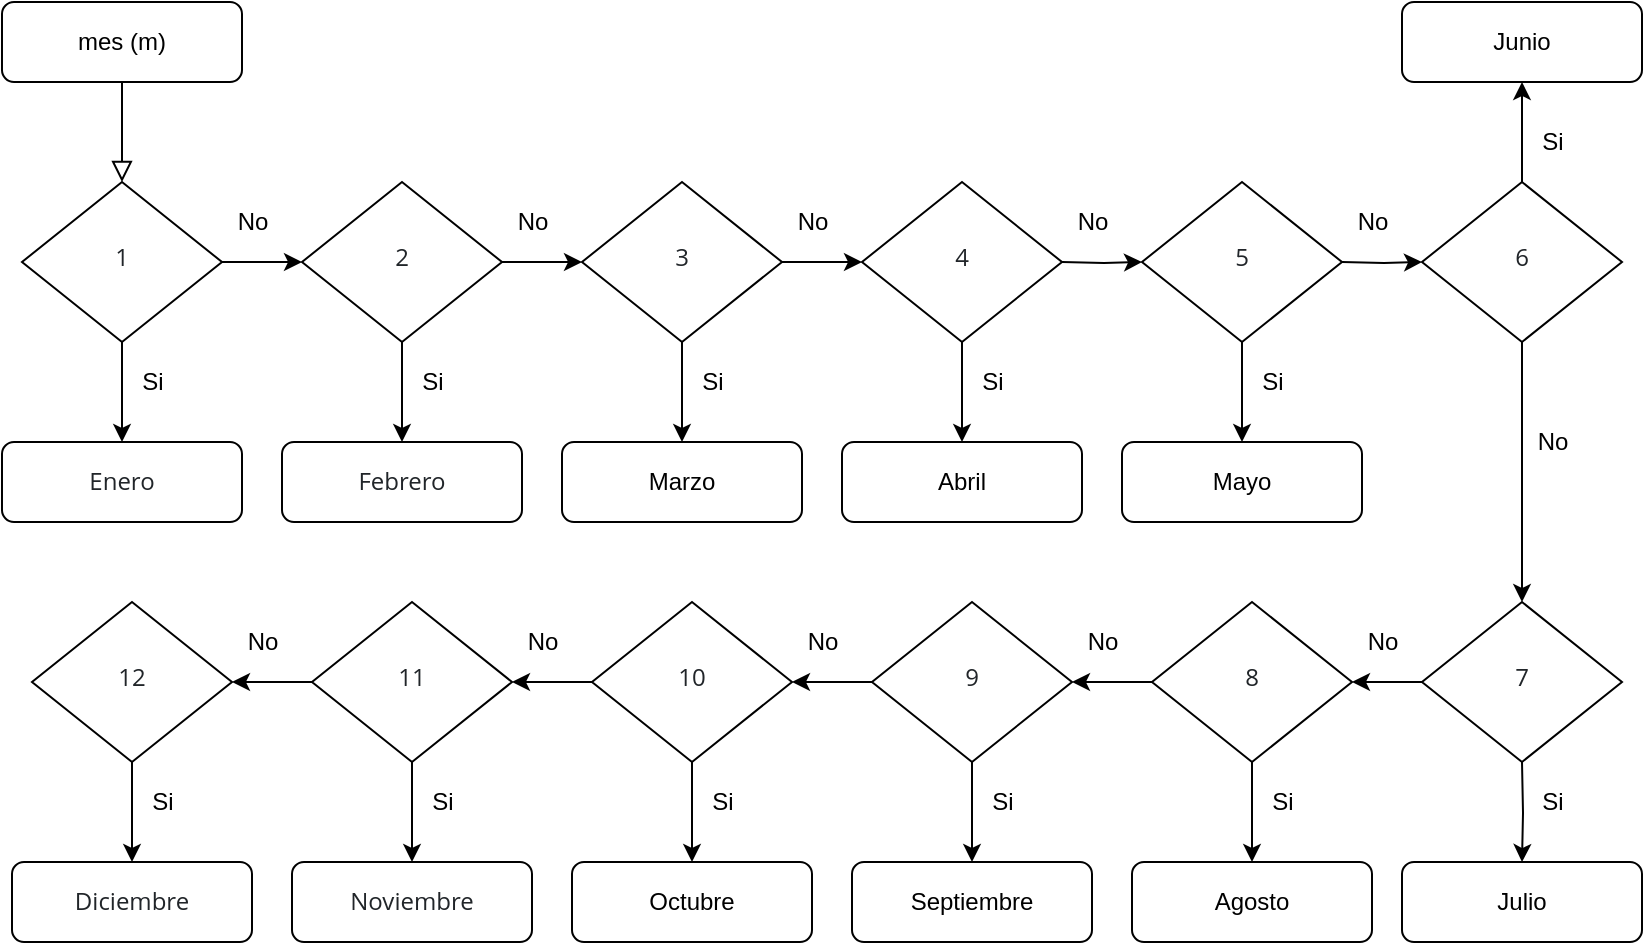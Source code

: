 <mxfile version="16.5.6" type="device"><diagram id="C5RBs43oDa-KdzZeNtuy" name="Page-1"><mxGraphModel dx="1038" dy="585" grid="1" gridSize="10" guides="1" tooltips="1" connect="1" arrows="1" fold="1" page="1" pageScale="1" pageWidth="827" pageHeight="1169" math="0" shadow="0"><root><mxCell id="WIyWlLk6GJQsqaUBKTNV-0"/><mxCell id="WIyWlLk6GJQsqaUBKTNV-1" parent="WIyWlLk6GJQsqaUBKTNV-0"/><mxCell id="aySRUCtTqb0Mr2rGEPYS-0" value="" style="rounded=0;html=1;jettySize=auto;orthogonalLoop=1;fontSize=11;endArrow=block;endFill=0;endSize=8;strokeWidth=1;shadow=0;labelBackgroundColor=none;edgeStyle=orthogonalEdgeStyle;" edge="1" parent="WIyWlLk6GJQsqaUBKTNV-1" source="aySRUCtTqb0Mr2rGEPYS-1" target="aySRUCtTqb0Mr2rGEPYS-4"><mxGeometry relative="1" as="geometry"/></mxCell><mxCell id="aySRUCtTqb0Mr2rGEPYS-1" value="mes (m)" style="rounded=1;whiteSpace=wrap;html=1;fontSize=12;glass=0;strokeWidth=1;shadow=0;" vertex="1" parent="WIyWlLk6GJQsqaUBKTNV-1"><mxGeometry width="120" height="40" as="geometry"/></mxCell><mxCell id="aySRUCtTqb0Mr2rGEPYS-2" value="" style="edgeStyle=orthogonalEdgeStyle;rounded=0;orthogonalLoop=1;jettySize=auto;html=1;" edge="1" parent="WIyWlLk6GJQsqaUBKTNV-1" source="aySRUCtTqb0Mr2rGEPYS-4" target="aySRUCtTqb0Mr2rGEPYS-5"><mxGeometry relative="1" as="geometry"/></mxCell><mxCell id="aySRUCtTqb0Mr2rGEPYS-3" value="" style="edgeStyle=orthogonalEdgeStyle;rounded=0;orthogonalLoop=1;jettySize=auto;html=1;" edge="1" parent="WIyWlLk6GJQsqaUBKTNV-1" source="aySRUCtTqb0Mr2rGEPYS-4" target="aySRUCtTqb0Mr2rGEPYS-9"><mxGeometry relative="1" as="geometry"/></mxCell><mxCell id="aySRUCtTqb0Mr2rGEPYS-4" value="&lt;span style=&quot;color: rgb(33 , 37 , 41) ; font-family: &amp;#34;open sans&amp;#34; , sans-serif ; text-align: left ; background-color: rgba(255 , 255 , 255 , 0.85)&quot;&gt;&lt;font style=&quot;font-size: 12px&quot;&gt;1&lt;/font&gt;&lt;/span&gt;" style="rhombus;whiteSpace=wrap;html=1;shadow=0;fontFamily=Helvetica;fontSize=12;align=center;strokeWidth=1;spacing=6;spacingTop=-4;" vertex="1" parent="WIyWlLk6GJQsqaUBKTNV-1"><mxGeometry x="10" y="90" width="100" height="80" as="geometry"/></mxCell><mxCell id="aySRUCtTqb0Mr2rGEPYS-5" value="&lt;span style=&quot;color: rgb(33 , 37 , 41) ; font-family: &amp;#34;open sans&amp;#34; , sans-serif ; text-align: left ; background-color: rgba(255 , 255 , 255 , 0.85)&quot;&gt;&lt;font style=&quot;font-size: 12px&quot;&gt;Enero&lt;/font&gt;&lt;/span&gt;" style="rounded=1;whiteSpace=wrap;html=1;fontSize=12;glass=0;strokeWidth=1;shadow=0;" vertex="1" parent="WIyWlLk6GJQsqaUBKTNV-1"><mxGeometry y="220" width="120" height="40" as="geometry"/></mxCell><mxCell id="aySRUCtTqb0Mr2rGEPYS-6" value="Si" style="text;html=1;resizable=0;autosize=1;align=center;verticalAlign=middle;points=[];fillColor=none;strokeColor=none;rounded=0;" vertex="1" parent="WIyWlLk6GJQsqaUBKTNV-1"><mxGeometry x="60" y="180" width="30" height="20" as="geometry"/></mxCell><mxCell id="aySRUCtTqb0Mr2rGEPYS-7" value="" style="edgeStyle=orthogonalEdgeStyle;rounded=0;orthogonalLoop=1;jettySize=auto;html=1;" edge="1" parent="WIyWlLk6GJQsqaUBKTNV-1" source="aySRUCtTqb0Mr2rGEPYS-9" target="aySRUCtTqb0Mr2rGEPYS-10"><mxGeometry relative="1" as="geometry"/></mxCell><mxCell id="aySRUCtTqb0Mr2rGEPYS-8" value="" style="edgeStyle=orthogonalEdgeStyle;rounded=0;orthogonalLoop=1;jettySize=auto;html=1;" edge="1" parent="WIyWlLk6GJQsqaUBKTNV-1" source="aySRUCtTqb0Mr2rGEPYS-9" target="aySRUCtTqb0Mr2rGEPYS-14"><mxGeometry relative="1" as="geometry"/></mxCell><mxCell id="aySRUCtTqb0Mr2rGEPYS-9" value="&lt;span style=&quot;color: rgb(33 , 37 , 41) ; font-family: &amp;#34;open sans&amp;#34; , sans-serif ; text-align: left ; background-color: rgba(255 , 255 , 255 , 0.85)&quot;&gt;&lt;font style=&quot;font-size: 12px&quot;&gt;2&lt;/font&gt;&lt;/span&gt;" style="rhombus;whiteSpace=wrap;html=1;shadow=0;fontFamily=Helvetica;fontSize=12;align=center;strokeWidth=1;spacing=6;spacingTop=-4;" vertex="1" parent="WIyWlLk6GJQsqaUBKTNV-1"><mxGeometry x="150" y="90" width="100" height="80" as="geometry"/></mxCell><mxCell id="aySRUCtTqb0Mr2rGEPYS-10" value="&lt;div style=&quot;text-align: left&quot;&gt;&lt;font color=&quot;#212529&quot; face=&quot;open sans, sans-serif&quot;&gt;&lt;span style=&quot;background-color: rgba(255 , 255 , 255 , 0.85)&quot;&gt;Febrero&lt;/span&gt;&lt;/font&gt;&lt;/div&gt;" style="rounded=1;whiteSpace=wrap;html=1;fontSize=12;glass=0;strokeWidth=1;shadow=0;" vertex="1" parent="WIyWlLk6GJQsqaUBKTNV-1"><mxGeometry x="140" y="220" width="120" height="40" as="geometry"/></mxCell><mxCell id="aySRUCtTqb0Mr2rGEPYS-11" value="Si" style="text;html=1;resizable=0;autosize=1;align=center;verticalAlign=middle;points=[];fillColor=none;strokeColor=none;rounded=0;" vertex="1" parent="WIyWlLk6GJQsqaUBKTNV-1"><mxGeometry x="200" y="180" width="30" height="20" as="geometry"/></mxCell><mxCell id="aySRUCtTqb0Mr2rGEPYS-12" value="" style="edgeStyle=orthogonalEdgeStyle;rounded=0;orthogonalLoop=1;jettySize=auto;html=1;" edge="1" parent="WIyWlLk6GJQsqaUBKTNV-1" source="aySRUCtTqb0Mr2rGEPYS-14" target="aySRUCtTqb0Mr2rGEPYS-15"><mxGeometry relative="1" as="geometry"/></mxCell><mxCell id="aySRUCtTqb0Mr2rGEPYS-13" value="" style="edgeStyle=orthogonalEdgeStyle;rounded=0;orthogonalLoop=1;jettySize=auto;html=1;" edge="1" parent="WIyWlLk6GJQsqaUBKTNV-1" source="aySRUCtTqb0Mr2rGEPYS-14" target="aySRUCtTqb0Mr2rGEPYS-18"><mxGeometry relative="1" as="geometry"/></mxCell><mxCell id="aySRUCtTqb0Mr2rGEPYS-14" value="&lt;span style=&quot;color: rgb(33 , 37 , 41) ; font-family: &amp;#34;open sans&amp;#34; , sans-serif ; text-align: left ; background-color: rgba(255 , 255 , 255 , 0.85)&quot;&gt;&lt;font style=&quot;font-size: 12px&quot;&gt;3&lt;/font&gt;&lt;/span&gt;" style="rhombus;whiteSpace=wrap;html=1;shadow=0;fontFamily=Helvetica;fontSize=12;align=center;strokeWidth=1;spacing=6;spacingTop=-4;" vertex="1" parent="WIyWlLk6GJQsqaUBKTNV-1"><mxGeometry x="290" y="90" width="100" height="80" as="geometry"/></mxCell><mxCell id="aySRUCtTqb0Mr2rGEPYS-15" value="Marzo" style="rounded=1;whiteSpace=wrap;html=1;fontSize=12;glass=0;strokeWidth=1;shadow=0;" vertex="1" parent="WIyWlLk6GJQsqaUBKTNV-1"><mxGeometry x="280" y="220" width="120" height="40" as="geometry"/></mxCell><mxCell id="aySRUCtTqb0Mr2rGEPYS-16" value="Si" style="text;html=1;resizable=0;autosize=1;align=center;verticalAlign=middle;points=[];fillColor=none;strokeColor=none;rounded=0;" vertex="1" parent="WIyWlLk6GJQsqaUBKTNV-1"><mxGeometry x="340" y="180" width="30" height="20" as="geometry"/></mxCell><mxCell id="aySRUCtTqb0Mr2rGEPYS-17" value="" style="edgeStyle=orthogonalEdgeStyle;rounded=0;orthogonalLoop=1;jettySize=auto;html=1;" edge="1" parent="WIyWlLk6GJQsqaUBKTNV-1" source="aySRUCtTqb0Mr2rGEPYS-18" target="aySRUCtTqb0Mr2rGEPYS-19"><mxGeometry relative="1" as="geometry"/></mxCell><mxCell id="aySRUCtTqb0Mr2rGEPYS-18" value="&lt;span style=&quot;color: rgb(33 , 37 , 41) ; font-family: &amp;#34;open sans&amp;#34; , sans-serif ; text-align: left ; background-color: rgba(255 , 255 , 255 , 0.85)&quot;&gt;&lt;font style=&quot;font-size: 12px&quot;&gt;4&lt;/font&gt;&lt;/span&gt;" style="rhombus;whiteSpace=wrap;html=1;shadow=0;fontFamily=Helvetica;fontSize=12;align=center;strokeWidth=1;spacing=6;spacingTop=-4;" vertex="1" parent="WIyWlLk6GJQsqaUBKTNV-1"><mxGeometry x="430" y="90" width="100" height="80" as="geometry"/></mxCell><mxCell id="aySRUCtTqb0Mr2rGEPYS-19" value="Abril" style="rounded=1;whiteSpace=wrap;html=1;fontSize=12;glass=0;strokeWidth=1;shadow=0;" vertex="1" parent="WIyWlLk6GJQsqaUBKTNV-1"><mxGeometry x="420" y="220" width="120" height="40" as="geometry"/></mxCell><mxCell id="aySRUCtTqb0Mr2rGEPYS-20" value="Si" style="text;html=1;resizable=0;autosize=1;align=center;verticalAlign=middle;points=[];fillColor=none;strokeColor=none;rounded=0;" vertex="1" parent="WIyWlLk6GJQsqaUBKTNV-1"><mxGeometry x="480" y="180" width="30" height="20" as="geometry"/></mxCell><mxCell id="aySRUCtTqb0Mr2rGEPYS-21" value="No" style="text;html=1;resizable=0;autosize=1;align=center;verticalAlign=middle;points=[];fillColor=none;strokeColor=none;rounded=0;" vertex="1" parent="WIyWlLk6GJQsqaUBKTNV-1"><mxGeometry x="110" y="100" width="30" height="20" as="geometry"/></mxCell><mxCell id="aySRUCtTqb0Mr2rGEPYS-22" value="No" style="text;html=1;resizable=0;autosize=1;align=center;verticalAlign=middle;points=[];fillColor=none;strokeColor=none;rounded=0;" vertex="1" parent="WIyWlLk6GJQsqaUBKTNV-1"><mxGeometry x="250" y="100" width="30" height="20" as="geometry"/></mxCell><mxCell id="aySRUCtTqb0Mr2rGEPYS-23" value="No" style="text;html=1;resizable=0;autosize=1;align=center;verticalAlign=middle;points=[];fillColor=none;strokeColor=none;rounded=0;" vertex="1" parent="WIyWlLk6GJQsqaUBKTNV-1"><mxGeometry x="390" y="100" width="30" height="20" as="geometry"/></mxCell><mxCell id="aySRUCtTqb0Mr2rGEPYS-24" value="" style="edgeStyle=orthogonalEdgeStyle;rounded=0;orthogonalLoop=1;jettySize=auto;html=1;" edge="1" parent="WIyWlLk6GJQsqaUBKTNV-1" target="aySRUCtTqb0Mr2rGEPYS-26"><mxGeometry relative="1" as="geometry"><mxPoint x="530" y="130" as="sourcePoint"/></mxGeometry></mxCell><mxCell id="aySRUCtTqb0Mr2rGEPYS-25" value="" style="edgeStyle=orthogonalEdgeStyle;rounded=0;orthogonalLoop=1;jettySize=auto;html=1;" edge="1" parent="WIyWlLk6GJQsqaUBKTNV-1" source="aySRUCtTqb0Mr2rGEPYS-26" target="aySRUCtTqb0Mr2rGEPYS-27"><mxGeometry relative="1" as="geometry"/></mxCell><mxCell id="aySRUCtTqb0Mr2rGEPYS-26" value="&lt;span style=&quot;color: rgb(33 , 37 , 41) ; font-family: &amp;#34;open sans&amp;#34; , sans-serif ; text-align: left ; background-color: rgba(255 , 255 , 255 , 0.85)&quot;&gt;&lt;font style=&quot;font-size: 12px&quot;&gt;5&lt;/font&gt;&lt;/span&gt;" style="rhombus;whiteSpace=wrap;html=1;shadow=0;fontFamily=Helvetica;fontSize=12;align=center;strokeWidth=1;spacing=6;spacingTop=-4;" vertex="1" parent="WIyWlLk6GJQsqaUBKTNV-1"><mxGeometry x="570" y="90" width="100" height="80" as="geometry"/></mxCell><mxCell id="aySRUCtTqb0Mr2rGEPYS-27" value="Mayo" style="rounded=1;whiteSpace=wrap;html=1;fontSize=12;glass=0;strokeWidth=1;shadow=0;" vertex="1" parent="WIyWlLk6GJQsqaUBKTNV-1"><mxGeometry x="560" y="220" width="120" height="40" as="geometry"/></mxCell><mxCell id="aySRUCtTqb0Mr2rGEPYS-28" value="Si" style="text;html=1;resizable=0;autosize=1;align=center;verticalAlign=middle;points=[];fillColor=none;strokeColor=none;rounded=0;" vertex="1" parent="WIyWlLk6GJQsqaUBKTNV-1"><mxGeometry x="620" y="180" width="30" height="20" as="geometry"/></mxCell><mxCell id="aySRUCtTqb0Mr2rGEPYS-29" value="No" style="text;html=1;resizable=0;autosize=1;align=center;verticalAlign=middle;points=[];fillColor=none;strokeColor=none;rounded=0;" vertex="1" parent="WIyWlLk6GJQsqaUBKTNV-1"><mxGeometry x="530" y="100" width="30" height="20" as="geometry"/></mxCell><mxCell id="aySRUCtTqb0Mr2rGEPYS-30" value="" style="edgeStyle=orthogonalEdgeStyle;rounded=0;orthogonalLoop=1;jettySize=auto;html=1;" edge="1" parent="WIyWlLk6GJQsqaUBKTNV-1" target="aySRUCtTqb0Mr2rGEPYS-32"><mxGeometry relative="1" as="geometry"><mxPoint x="670" y="130" as="sourcePoint"/></mxGeometry></mxCell><mxCell id="aySRUCtTqb0Mr2rGEPYS-37" value="" style="edgeStyle=orthogonalEdgeStyle;rounded=0;orthogonalLoop=1;jettySize=auto;html=1;" edge="1" parent="WIyWlLk6GJQsqaUBKTNV-1" source="aySRUCtTqb0Mr2rGEPYS-32" target="aySRUCtTqb0Mr2rGEPYS-33"><mxGeometry relative="1" as="geometry"/></mxCell><mxCell id="aySRUCtTqb0Mr2rGEPYS-79" value="" style="edgeStyle=orthogonalEdgeStyle;rounded=0;orthogonalLoop=1;jettySize=auto;html=1;" edge="1" parent="WIyWlLk6GJQsqaUBKTNV-1" source="aySRUCtTqb0Mr2rGEPYS-32" target="aySRUCtTqb0Mr2rGEPYS-78"><mxGeometry relative="1" as="geometry"/></mxCell><mxCell id="aySRUCtTqb0Mr2rGEPYS-32" value="&lt;span style=&quot;color: rgb(33 , 37 , 41) ; font-family: &amp;#34;open sans&amp;#34; , sans-serif ; text-align: left ; background-color: rgba(255 , 255 , 255 , 0.85)&quot;&gt;&lt;font style=&quot;font-size: 12px&quot;&gt;6&lt;/font&gt;&lt;/span&gt;" style="rhombus;whiteSpace=wrap;html=1;shadow=0;fontFamily=Helvetica;fontSize=12;align=center;strokeWidth=1;spacing=6;spacingTop=-4;" vertex="1" parent="WIyWlLk6GJQsqaUBKTNV-1"><mxGeometry x="710" y="90" width="100" height="80" as="geometry"/></mxCell><mxCell id="aySRUCtTqb0Mr2rGEPYS-33" value="Junio" style="rounded=1;whiteSpace=wrap;html=1;fontSize=12;glass=0;strokeWidth=1;shadow=0;" vertex="1" parent="WIyWlLk6GJQsqaUBKTNV-1"><mxGeometry x="700" width="120" height="40" as="geometry"/></mxCell><mxCell id="aySRUCtTqb0Mr2rGEPYS-34" value="Si" style="text;html=1;resizable=0;autosize=1;align=center;verticalAlign=middle;points=[];fillColor=none;strokeColor=none;rounded=0;" vertex="1" parent="WIyWlLk6GJQsqaUBKTNV-1"><mxGeometry x="760" y="60" width="30" height="20" as="geometry"/></mxCell><mxCell id="aySRUCtTqb0Mr2rGEPYS-35" value="No" style="text;html=1;resizable=0;autosize=1;align=center;verticalAlign=middle;points=[];fillColor=none;strokeColor=none;rounded=0;" vertex="1" parent="WIyWlLk6GJQsqaUBKTNV-1"><mxGeometry x="670" y="100" width="30" height="20" as="geometry"/></mxCell><mxCell id="aySRUCtTqb0Mr2rGEPYS-40" value="" style="edgeStyle=orthogonalEdgeStyle;rounded=0;orthogonalLoop=1;jettySize=auto;html=1;" edge="1" parent="WIyWlLk6GJQsqaUBKTNV-1" source="aySRUCtTqb0Mr2rGEPYS-42" target="aySRUCtTqb0Mr2rGEPYS-43"><mxGeometry relative="1" as="geometry"/></mxCell><mxCell id="aySRUCtTqb0Mr2rGEPYS-42" value="&lt;span style=&quot;color: rgb(33 , 37 , 41) ; font-family: &amp;#34;open sans&amp;#34; , sans-serif ; text-align: left ; background-color: rgba(255 , 255 , 255 , 0.85)&quot;&gt;&lt;font style=&quot;font-size: 12px&quot;&gt;12&lt;/font&gt;&lt;/span&gt;" style="rhombus;whiteSpace=wrap;html=1;shadow=0;fontFamily=Helvetica;fontSize=12;align=center;strokeWidth=1;spacing=6;spacingTop=-4;" vertex="1" parent="WIyWlLk6GJQsqaUBKTNV-1"><mxGeometry x="15" y="300" width="100" height="80" as="geometry"/></mxCell><mxCell id="aySRUCtTqb0Mr2rGEPYS-43" value="&lt;span style=&quot;color: rgb(33 , 37 , 41) ; font-family: &amp;#34;open sans&amp;#34; , sans-serif ; text-align: left ; background-color: rgba(255 , 255 , 255 , 0.85)&quot;&gt;&lt;font style=&quot;font-size: 12px&quot;&gt;Diciembre&lt;/font&gt;&lt;/span&gt;" style="rounded=1;whiteSpace=wrap;html=1;fontSize=12;glass=0;strokeWidth=1;shadow=0;" vertex="1" parent="WIyWlLk6GJQsqaUBKTNV-1"><mxGeometry x="5" y="430" width="120" height="40" as="geometry"/></mxCell><mxCell id="aySRUCtTqb0Mr2rGEPYS-44" value="Si" style="text;html=1;resizable=0;autosize=1;align=center;verticalAlign=middle;points=[];fillColor=none;strokeColor=none;rounded=0;" vertex="1" parent="WIyWlLk6GJQsqaUBKTNV-1"><mxGeometry x="65" y="390" width="30" height="20" as="geometry"/></mxCell><mxCell id="aySRUCtTqb0Mr2rGEPYS-45" value="" style="edgeStyle=orthogonalEdgeStyle;rounded=0;orthogonalLoop=1;jettySize=auto;html=1;" edge="1" parent="WIyWlLk6GJQsqaUBKTNV-1" source="aySRUCtTqb0Mr2rGEPYS-47" target="aySRUCtTqb0Mr2rGEPYS-48"><mxGeometry relative="1" as="geometry"/></mxCell><mxCell id="aySRUCtTqb0Mr2rGEPYS-69" value="" style="edgeStyle=orthogonalEdgeStyle;rounded=0;orthogonalLoop=1;jettySize=auto;html=1;" edge="1" parent="WIyWlLk6GJQsqaUBKTNV-1" source="aySRUCtTqb0Mr2rGEPYS-47" target="aySRUCtTqb0Mr2rGEPYS-42"><mxGeometry relative="1" as="geometry"/></mxCell><mxCell id="aySRUCtTqb0Mr2rGEPYS-47" value="&lt;span style=&quot;color: rgb(33 , 37 , 41) ; font-family: &amp;#34;open sans&amp;#34; , sans-serif ; text-align: left ; background-color: rgba(255 , 255 , 255 , 0.85)&quot;&gt;&lt;font style=&quot;font-size: 12px&quot;&gt;11&lt;/font&gt;&lt;/span&gt;" style="rhombus;whiteSpace=wrap;html=1;shadow=0;fontFamily=Helvetica;fontSize=12;align=center;strokeWidth=1;spacing=6;spacingTop=-4;" vertex="1" parent="WIyWlLk6GJQsqaUBKTNV-1"><mxGeometry x="155" y="300" width="100" height="80" as="geometry"/></mxCell><mxCell id="aySRUCtTqb0Mr2rGEPYS-48" value="&lt;div style=&quot;text-align: left&quot;&gt;&lt;font color=&quot;#212529&quot; face=&quot;open sans, sans-serif&quot;&gt;&lt;span style=&quot;background-color: rgba(255 , 255 , 255 , 0.85)&quot;&gt;Noviembre&lt;/span&gt;&lt;/font&gt;&lt;/div&gt;" style="rounded=1;whiteSpace=wrap;html=1;fontSize=12;glass=0;strokeWidth=1;shadow=0;" vertex="1" parent="WIyWlLk6GJQsqaUBKTNV-1"><mxGeometry x="145" y="430" width="120" height="40" as="geometry"/></mxCell><mxCell id="aySRUCtTqb0Mr2rGEPYS-49" value="Si" style="text;html=1;resizable=0;autosize=1;align=center;verticalAlign=middle;points=[];fillColor=none;strokeColor=none;rounded=0;" vertex="1" parent="WIyWlLk6GJQsqaUBKTNV-1"><mxGeometry x="205" y="390" width="30" height="20" as="geometry"/></mxCell><mxCell id="aySRUCtTqb0Mr2rGEPYS-50" value="" style="edgeStyle=orthogonalEdgeStyle;rounded=0;orthogonalLoop=1;jettySize=auto;html=1;" edge="1" parent="WIyWlLk6GJQsqaUBKTNV-1" source="aySRUCtTqb0Mr2rGEPYS-52" target="aySRUCtTqb0Mr2rGEPYS-53"><mxGeometry relative="1" as="geometry"/></mxCell><mxCell id="aySRUCtTqb0Mr2rGEPYS-70" value="" style="edgeStyle=orthogonalEdgeStyle;rounded=0;orthogonalLoop=1;jettySize=auto;html=1;" edge="1" parent="WIyWlLk6GJQsqaUBKTNV-1" source="aySRUCtTqb0Mr2rGEPYS-52" target="aySRUCtTqb0Mr2rGEPYS-47"><mxGeometry relative="1" as="geometry"/></mxCell><mxCell id="aySRUCtTqb0Mr2rGEPYS-52" value="&lt;span style=&quot;color: rgb(33 , 37 , 41) ; font-family: &amp;#34;open sans&amp;#34; , sans-serif ; text-align: left ; background-color: rgba(255 , 255 , 255 , 0.85)&quot;&gt;&lt;font style=&quot;font-size: 12px&quot;&gt;10&lt;/font&gt;&lt;/span&gt;" style="rhombus;whiteSpace=wrap;html=1;shadow=0;fontFamily=Helvetica;fontSize=12;align=center;strokeWidth=1;spacing=6;spacingTop=-4;" vertex="1" parent="WIyWlLk6GJQsqaUBKTNV-1"><mxGeometry x="295" y="300" width="100" height="80" as="geometry"/></mxCell><mxCell id="aySRUCtTqb0Mr2rGEPYS-53" value="Octubre" style="rounded=1;whiteSpace=wrap;html=1;fontSize=12;glass=0;strokeWidth=1;shadow=0;" vertex="1" parent="WIyWlLk6GJQsqaUBKTNV-1"><mxGeometry x="285" y="430" width="120" height="40" as="geometry"/></mxCell><mxCell id="aySRUCtTqb0Mr2rGEPYS-54" value="Si" style="text;html=1;resizable=0;autosize=1;align=center;verticalAlign=middle;points=[];fillColor=none;strokeColor=none;rounded=0;" vertex="1" parent="WIyWlLk6GJQsqaUBKTNV-1"><mxGeometry x="345" y="390" width="30" height="20" as="geometry"/></mxCell><mxCell id="aySRUCtTqb0Mr2rGEPYS-55" value="" style="edgeStyle=orthogonalEdgeStyle;rounded=0;orthogonalLoop=1;jettySize=auto;html=1;" edge="1" parent="WIyWlLk6GJQsqaUBKTNV-1" source="aySRUCtTqb0Mr2rGEPYS-56" target="aySRUCtTqb0Mr2rGEPYS-57"><mxGeometry relative="1" as="geometry"/></mxCell><mxCell id="aySRUCtTqb0Mr2rGEPYS-71" value="" style="edgeStyle=orthogonalEdgeStyle;rounded=0;orthogonalLoop=1;jettySize=auto;html=1;" edge="1" parent="WIyWlLk6GJQsqaUBKTNV-1" source="aySRUCtTqb0Mr2rGEPYS-56" target="aySRUCtTqb0Mr2rGEPYS-52"><mxGeometry relative="1" as="geometry"/></mxCell><mxCell id="aySRUCtTqb0Mr2rGEPYS-56" value="&lt;span style=&quot;color: rgb(33 , 37 , 41) ; font-family: &amp;#34;open sans&amp;#34; , sans-serif ; text-align: left ; background-color: rgba(255 , 255 , 255 , 0.85)&quot;&gt;&lt;font style=&quot;font-size: 12px&quot;&gt;9&lt;/font&gt;&lt;/span&gt;" style="rhombus;whiteSpace=wrap;html=1;shadow=0;fontFamily=Helvetica;fontSize=12;align=center;strokeWidth=1;spacing=6;spacingTop=-4;" vertex="1" parent="WIyWlLk6GJQsqaUBKTNV-1"><mxGeometry x="435" y="300" width="100" height="80" as="geometry"/></mxCell><mxCell id="aySRUCtTqb0Mr2rGEPYS-57" value="Septiembre" style="rounded=1;whiteSpace=wrap;html=1;fontSize=12;glass=0;strokeWidth=1;shadow=0;" vertex="1" parent="WIyWlLk6GJQsqaUBKTNV-1"><mxGeometry x="425" y="430" width="120" height="40" as="geometry"/></mxCell><mxCell id="aySRUCtTqb0Mr2rGEPYS-58" value="Si" style="text;html=1;resizable=0;autosize=1;align=center;verticalAlign=middle;points=[];fillColor=none;strokeColor=none;rounded=0;" vertex="1" parent="WIyWlLk6GJQsqaUBKTNV-1"><mxGeometry x="485" y="390" width="30" height="20" as="geometry"/></mxCell><mxCell id="aySRUCtTqb0Mr2rGEPYS-59" value="No" style="text;html=1;resizable=0;autosize=1;align=center;verticalAlign=middle;points=[];fillColor=none;strokeColor=none;rounded=0;" vertex="1" parent="WIyWlLk6GJQsqaUBKTNV-1"><mxGeometry x="115" y="310" width="30" height="20" as="geometry"/></mxCell><mxCell id="aySRUCtTqb0Mr2rGEPYS-60" value="No" style="text;html=1;resizable=0;autosize=1;align=center;verticalAlign=middle;points=[];fillColor=none;strokeColor=none;rounded=0;" vertex="1" parent="WIyWlLk6GJQsqaUBKTNV-1"><mxGeometry x="255" y="310" width="30" height="20" as="geometry"/></mxCell><mxCell id="aySRUCtTqb0Mr2rGEPYS-61" value="No" style="text;html=1;resizable=0;autosize=1;align=center;verticalAlign=middle;points=[];fillColor=none;strokeColor=none;rounded=0;" vertex="1" parent="WIyWlLk6GJQsqaUBKTNV-1"><mxGeometry x="395" y="310" width="30" height="20" as="geometry"/></mxCell><mxCell id="aySRUCtTqb0Mr2rGEPYS-63" value="" style="edgeStyle=orthogonalEdgeStyle;rounded=0;orthogonalLoop=1;jettySize=auto;html=1;" edge="1" parent="WIyWlLk6GJQsqaUBKTNV-1" source="aySRUCtTqb0Mr2rGEPYS-64" target="aySRUCtTqb0Mr2rGEPYS-65"><mxGeometry relative="1" as="geometry"/></mxCell><mxCell id="aySRUCtTqb0Mr2rGEPYS-72" value="" style="edgeStyle=orthogonalEdgeStyle;rounded=0;orthogonalLoop=1;jettySize=auto;html=1;" edge="1" parent="WIyWlLk6GJQsqaUBKTNV-1" source="aySRUCtTqb0Mr2rGEPYS-64" target="aySRUCtTqb0Mr2rGEPYS-56"><mxGeometry relative="1" as="geometry"/></mxCell><mxCell id="aySRUCtTqb0Mr2rGEPYS-64" value="&lt;span style=&quot;color: rgb(33 , 37 , 41) ; font-family: &amp;#34;open sans&amp;#34; , sans-serif ; text-align: left ; background-color: rgba(255 , 255 , 255 , 0.85)&quot;&gt;&lt;font style=&quot;font-size: 12px&quot;&gt;8&lt;/font&gt;&lt;/span&gt;" style="rhombus;whiteSpace=wrap;html=1;shadow=0;fontFamily=Helvetica;fontSize=12;align=center;strokeWidth=1;spacing=6;spacingTop=-4;" vertex="1" parent="WIyWlLk6GJQsqaUBKTNV-1"><mxGeometry x="575" y="300" width="100" height="80" as="geometry"/></mxCell><mxCell id="aySRUCtTqb0Mr2rGEPYS-65" value="Agosto" style="rounded=1;whiteSpace=wrap;html=1;fontSize=12;glass=0;strokeWidth=1;shadow=0;" vertex="1" parent="WIyWlLk6GJQsqaUBKTNV-1"><mxGeometry x="565" y="430" width="120" height="40" as="geometry"/></mxCell><mxCell id="aySRUCtTqb0Mr2rGEPYS-66" value="Si" style="text;html=1;resizable=0;autosize=1;align=center;verticalAlign=middle;points=[];fillColor=none;strokeColor=none;rounded=0;" vertex="1" parent="WIyWlLk6GJQsqaUBKTNV-1"><mxGeometry x="625" y="390" width="30" height="20" as="geometry"/></mxCell><mxCell id="aySRUCtTqb0Mr2rGEPYS-67" value="No" style="text;html=1;resizable=0;autosize=1;align=center;verticalAlign=middle;points=[];fillColor=none;strokeColor=none;rounded=0;" vertex="1" parent="WIyWlLk6GJQsqaUBKTNV-1"><mxGeometry x="535" y="310" width="30" height="20" as="geometry"/></mxCell><mxCell id="aySRUCtTqb0Mr2rGEPYS-68" value="No" style="text;html=1;resizable=0;autosize=1;align=center;verticalAlign=middle;points=[];fillColor=none;strokeColor=none;rounded=0;" vertex="1" parent="WIyWlLk6GJQsqaUBKTNV-1"><mxGeometry x="675" y="310" width="30" height="20" as="geometry"/></mxCell><mxCell id="aySRUCtTqb0Mr2rGEPYS-73" value="" style="edgeStyle=orthogonalEdgeStyle;rounded=0;orthogonalLoop=1;jettySize=auto;html=1;" edge="1" parent="WIyWlLk6GJQsqaUBKTNV-1" target="aySRUCtTqb0Mr2rGEPYS-75"><mxGeometry relative="1" as="geometry"><mxPoint x="760" y="380" as="sourcePoint"/></mxGeometry></mxCell><mxCell id="aySRUCtTqb0Mr2rGEPYS-75" value="Julio" style="rounded=1;whiteSpace=wrap;html=1;fontSize=12;glass=0;strokeWidth=1;shadow=0;" vertex="1" parent="WIyWlLk6GJQsqaUBKTNV-1"><mxGeometry x="700" y="430" width="120" height="40" as="geometry"/></mxCell><mxCell id="aySRUCtTqb0Mr2rGEPYS-76" value="Si" style="text;html=1;resizable=0;autosize=1;align=center;verticalAlign=middle;points=[];fillColor=none;strokeColor=none;rounded=0;" vertex="1" parent="WIyWlLk6GJQsqaUBKTNV-1"><mxGeometry x="760" y="390" width="30" height="20" as="geometry"/></mxCell><mxCell id="aySRUCtTqb0Mr2rGEPYS-77" value="No" style="text;html=1;resizable=0;autosize=1;align=center;verticalAlign=middle;points=[];fillColor=none;strokeColor=none;rounded=0;" vertex="1" parent="WIyWlLk6GJQsqaUBKTNV-1"><mxGeometry x="760" y="210" width="30" height="20" as="geometry"/></mxCell><mxCell id="aySRUCtTqb0Mr2rGEPYS-80" value="" style="edgeStyle=orthogonalEdgeStyle;rounded=0;orthogonalLoop=1;jettySize=auto;html=1;" edge="1" parent="WIyWlLk6GJQsqaUBKTNV-1" source="aySRUCtTqb0Mr2rGEPYS-78" target="aySRUCtTqb0Mr2rGEPYS-64"><mxGeometry relative="1" as="geometry"/></mxCell><mxCell id="aySRUCtTqb0Mr2rGEPYS-78" value="&lt;span style=&quot;color: rgb(33 , 37 , 41) ; font-family: &amp;#34;open sans&amp;#34; , sans-serif ; text-align: left ; background-color: rgba(255 , 255 , 255 , 0.85)&quot;&gt;&lt;font style=&quot;font-size: 12px&quot;&gt;7&lt;/font&gt;&lt;/span&gt;" style="rhombus;whiteSpace=wrap;html=1;shadow=0;fontFamily=Helvetica;fontSize=12;align=center;strokeWidth=1;spacing=6;spacingTop=-4;" vertex="1" parent="WIyWlLk6GJQsqaUBKTNV-1"><mxGeometry x="710" y="300" width="100" height="80" as="geometry"/></mxCell></root></mxGraphModel></diagram></mxfile>